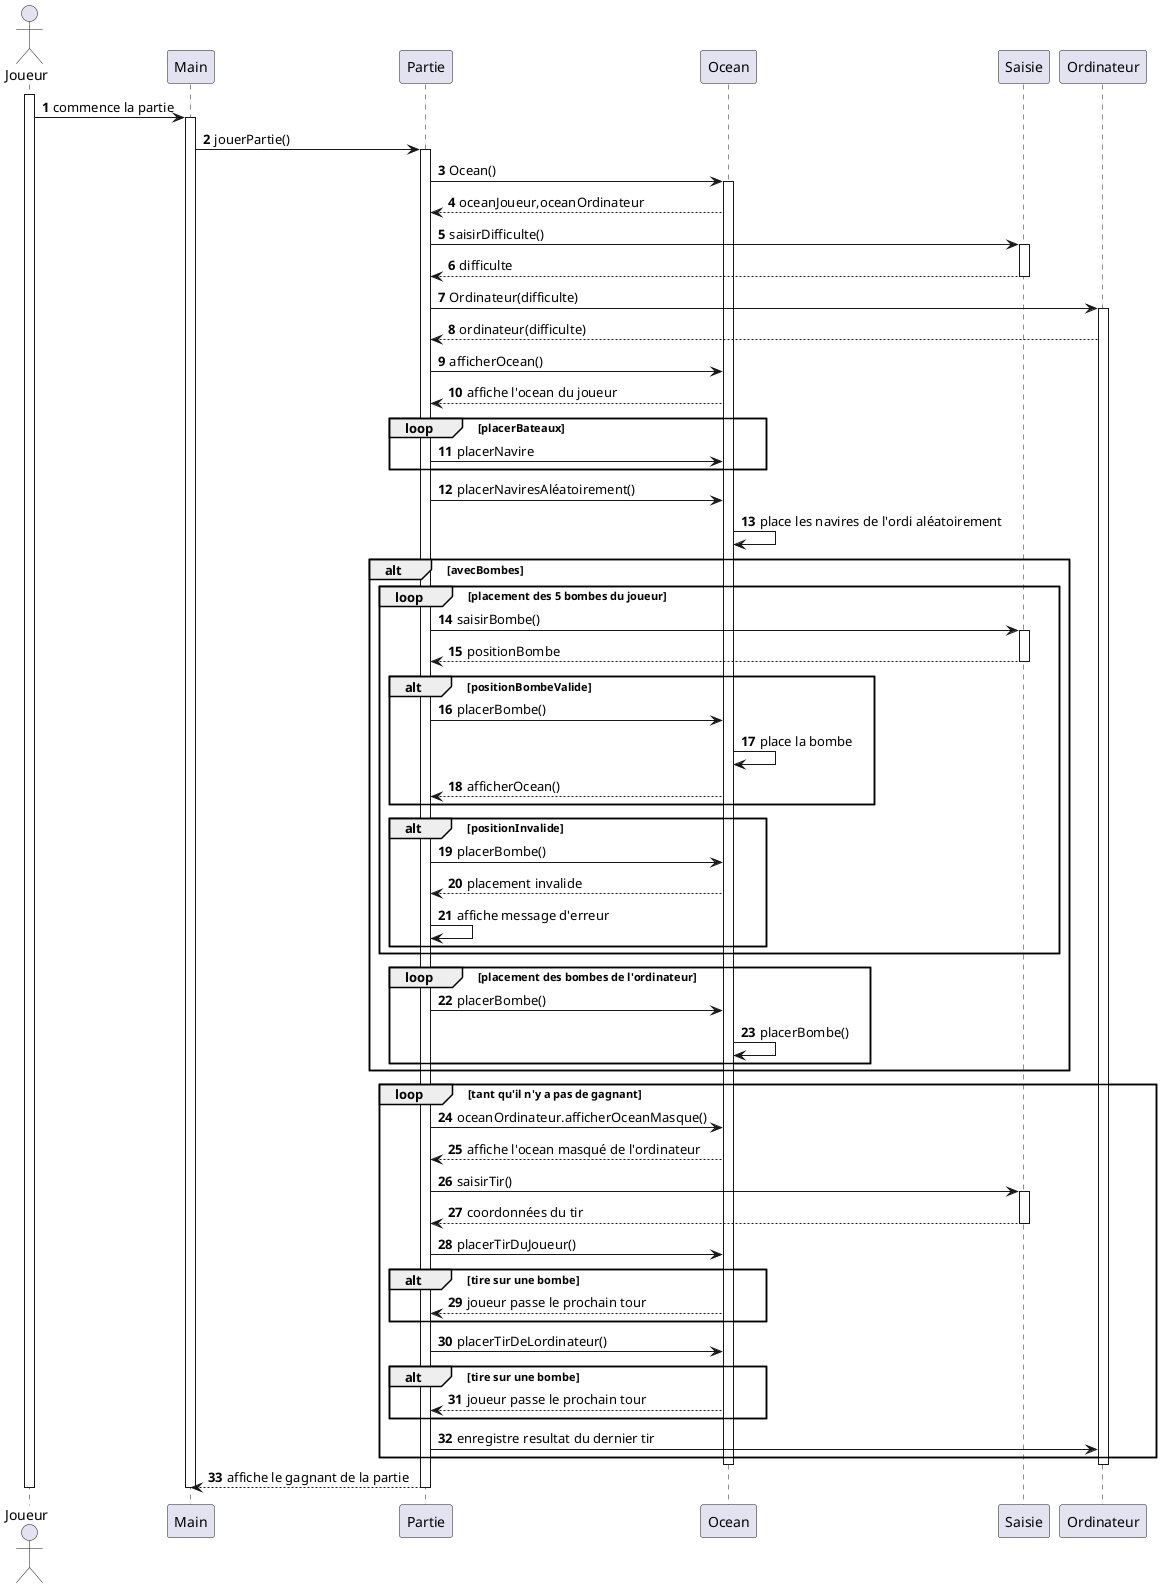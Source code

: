 @startuml
'https://plantuml.com/sequence-diagram

autonumber

actor Joueur as Joueur


activate Joueur
Joueur -> Main: commence la partie
activate Main

Main -> Partie: jouerPartie()
activate Partie

Partie -> Ocean: Ocean()
activate Ocean
Ocean --> Partie: oceanJoueur,oceanOrdinateur
Partie -> Saisie: saisirDifficulte()
activate Saisie

Saisie --> Partie: difficulte
deactivate Saisie

Partie -> Ordinateur: Ordinateur(difficulte)
activate Ordinateur
Ordinateur --> Partie: ordinateur(difficulte)

Partie -> Ocean: afficherOcean()
Ocean --> Partie: affiche l'ocean du joueur

'boucle for pour saisir et placer les navires
loop placerBateaux
    Partie -> Ocean: placerNavire
end

Partie -> Ocean: placerNaviresAléatoirement()
Ocean -> Ocean: place les navires de l'ordi aléatoirement

'alt si ya des bombes
alt avecBombes

loop placement des 5 bombes du joueur
    Partie -> Saisie: saisirBombe()
    activate Saisie
    Saisie --> Partie: positionBombe
    deactivate Saisie
    alt positionBombeValide
     Partie -> Ocean: placerBombe()
     Ocean -> Ocean: place la bombe
     Ocean --> Partie: afficherOcean()
    end
    alt positionInvalide
        Partie -> Ocean: placerBombe()
        Ocean --> Partie: placement invalide
        Partie -> Partie: affiche message d'erreur
     end
end
loop placement des bombes de l'ordinateur
    Partie -> Ocean: placerBombe()
    Ocean -> Ocean: placerBombe()
end
end


loop tant qu'il n'y a pas de gagnant
    Partie -> Ocean: oceanOrdinateur.afficherOceanMasque()
    Ocean --> Partie: affiche l'ocean masqué de l'ordinateur
    Partie -> Saisie: saisirTir()
        activate Saisie

    Saisie --> Partie: coordonnées du tir
    deactivate Saisie
    Partie -> Ocean: placerTirDuJoueur()
    alt tire sur une bombe
    Ocean --> Partie: joueur passe le prochain tour
    end
    Partie -> Ocean: placerTirDeLordinateur()
    alt tire sur une bombe
    Ocean --> Partie: joueur passe le prochain tour
    end
    Partie -> Ordinateur: enregistre resultat du dernier tir
end
deactivate Ordinateur
deactivate Ocean
Partie --> Main: affiche le gagnant de la partie
deactivate Partie
deactivate Main
deactivate Joueur





'Objets interessants: main, Partie, Ocean, Ordinateur,






@enduml